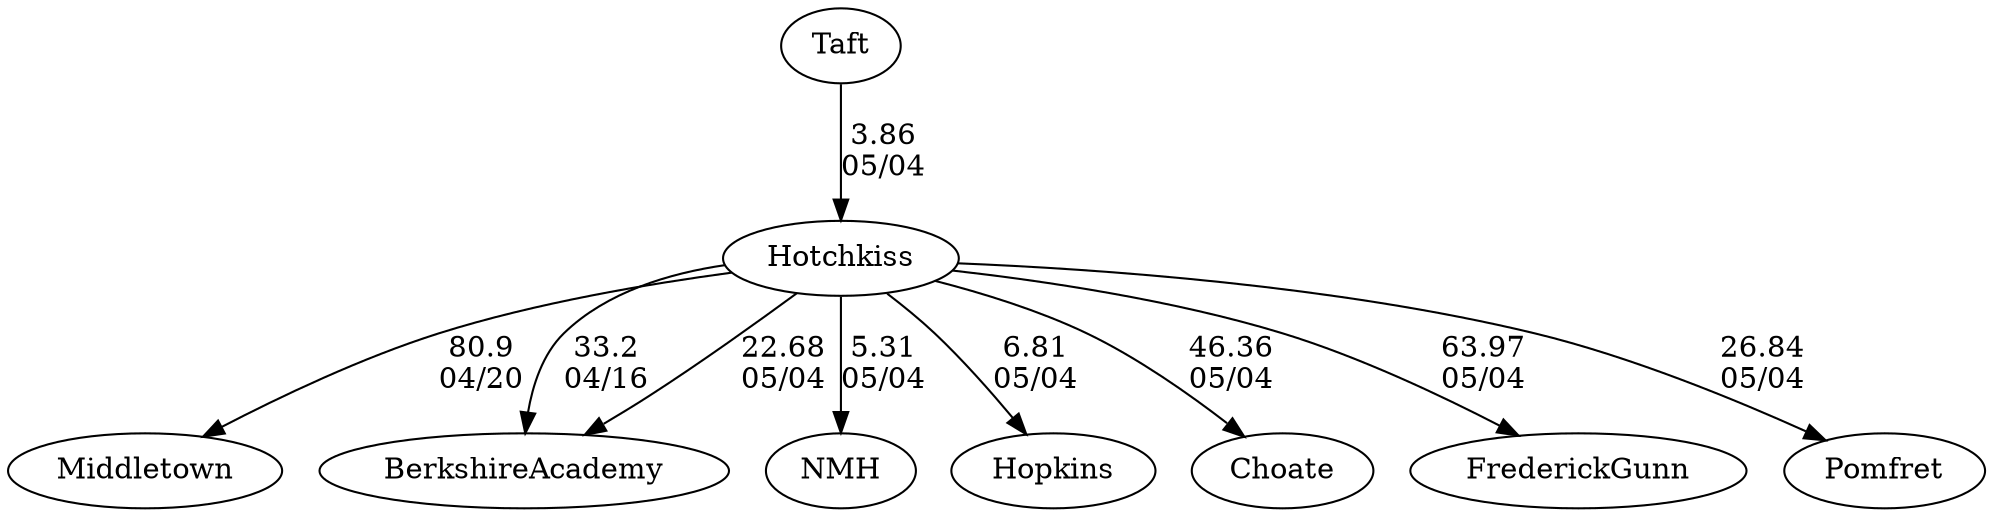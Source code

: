digraph boys3foursHotchkiss {Middletown [URL="boys3foursHotchkissMiddletown.html"];BerkshireAcademy [URL="boys3foursHotchkissBerkshireAcademy.html"];NMH [URL="boys3foursHotchkissNMH.html"];Hopkins [URL="boys3foursHotchkissHopkins.html"];Hotchkiss [URL="boys3foursHotchkissHotchkiss.html"];Choate [URL="boys3foursHotchkissChoate.html"];Taft [URL="boys3foursHotchkissTaft.html"];FrederickGunn [URL="boys3foursHotchkissFrederickGunn.html"];Pomfret [URL="boys3foursHotchkissPomfret.html"];Hotchkiss -> Middletown[label="80.9
04/20", weight="20", tooltip="NEIRA Boys & Girls Fours,Notre Dame Invite #1: Notre Dame vs. Hotchkiss vs. Middletown vs. Greenwich Country Day School			
Distance: 1500m Conditions: All races into an outgoing head current on the river. Light cross/ tail wind for all races. G1 and B1 had small chop starting to build. Comments: Great Racing by all today!
None", URL="https://www.row2k.com/results/resultspage.cfm?UID=0B5A12BEAF8945DD81EB9EFB206E62F1&cat=5", random="random"]; 
Hotchkiss -> BerkshireAcademy[label="33.2
04/16", weight="67", tooltip="NEIRA Boys & Girls Fours,Berkshire School vs. Hotchkiss			
Distance: 1500 M Conditions: Chilly and cloudy with variable cross headwinds building over the afternoon; strongest in the middle 500. Generally flat water with some slight chop in middle 500. Comments: Order of racing: G3-B4-G2-B3-G1-B2-G4-B1. Berkshire hotseated between G3 and G4. Great to be able to welcome our neighbors to the world of fours racing.
None", URL="https://www.row2k.com/results/resultspage.cfm?UID=146036DC0D57AEEFDD13651887C3B194&cat=5", random="random"]; 
Taft -> Hotchkiss[label="3.86
05/04", weight="97", tooltip="Founder's Day Regatta			
", URL="", random="random"]; 
Hotchkiss -> NMH[label="5.31
05/04", weight="95", tooltip="Founder's Day Regatta			
", URL="", random="random"]; 
Hotchkiss -> BerkshireAcademy[label="22.68
05/04", weight="78", tooltip="Founder's Day Regatta			
", URL="", random="random"]; 
Hotchkiss -> Pomfret[label="26.84
05/04", weight="74", tooltip="Founder's Day Regatta			
", URL="", random="random"]; 
Hotchkiss -> Hopkins[label="6.81
05/04", weight="94", tooltip="Founder's Day Regatta			
", URL="", random="random"]; 
Hotchkiss -> Choate[label="46.36
05/04", weight="54", tooltip="Founder's Day Regatta			
", URL="", random="random"]; 
Hotchkiss -> FrederickGunn[label="63.97
05/04", weight="37", tooltip="Founder's Day Regatta			
", URL="", random="random"]}
